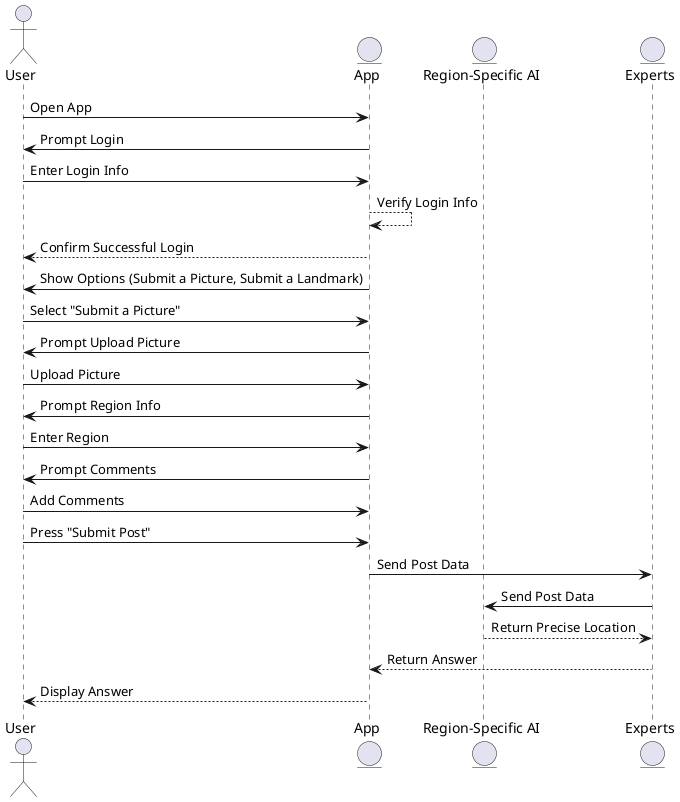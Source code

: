 @startuml sequence4
actor User
entity App
entity "Region-Specific AI" as RegionAI
entity Experts

User -> App: Open App
App -> User: Prompt Login
User -> App: Enter Login Info
App --> App: Verify Login Info
App --> User: Confirm Successful Login
App -> User: Show Options (Submit a Picture, Submit a Landmark)
User -> App: Select "Submit a Picture"
App -> User: Prompt Upload Picture
User -> App: Upload Picture
App -> User: Prompt Region Info
User -> App: Enter Region
App -> User: Prompt Comments
User -> App: Add Comments
User -> App: Press "Submit Post"
App -> Experts: Send Post Data
Experts -> RegionAI: Send Post Data
RegionAI --> Experts: Return Precise Location
Experts --> App: Return Answer
App --> User: Display Answer

@enduml
